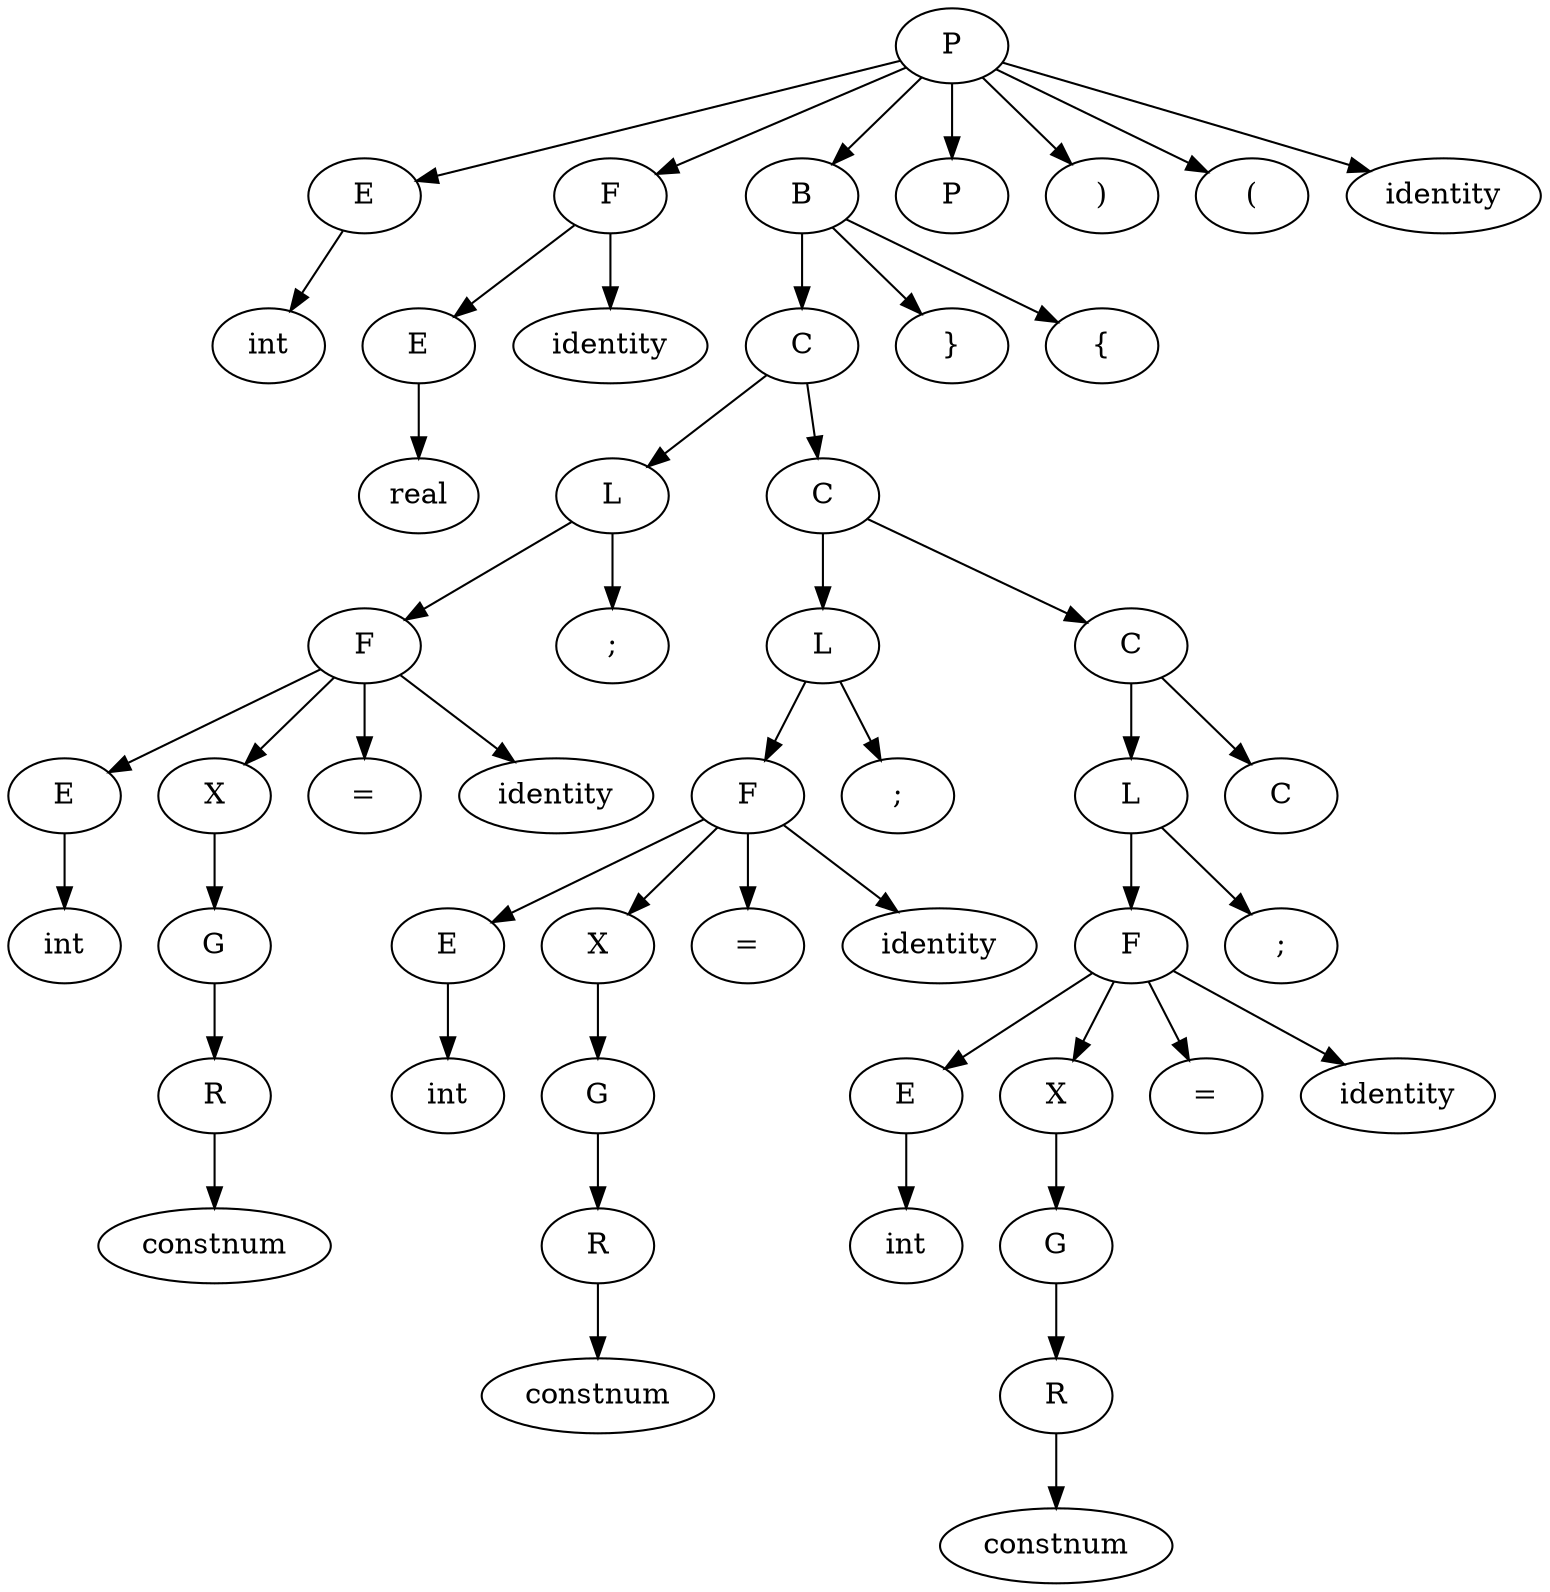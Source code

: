 // The Round Table
digraph {
	25 [label=E]
	0 [label=int]
	25 -> 0
	26 [label=E]
	3 [label=real]
	26 -> 3
	27 [label=F]
	4 [label=identity]
	27 -> 4
	26 [label=E]
	27 -> 26
	28 [label=E]
	7 [label=int]
	28 -> 7
	29 [label=R]
	10 [label=constnum]
	29 -> 10
	30 [label=G]
	29 [label=R]
	30 -> 29
	31 [label=X]
	30 [label=G]
	31 -> 30
	32 [label=F]
	31 [label=X]
	32 -> 31
	9 [label="="]
	32 -> 9
	8 [label=identity]
	32 -> 8
	28 [label=E]
	32 -> 28
	33 [label=L]
	11 [label=";"]
	33 -> 11
	32 [label=F]
	33 -> 32
	34 [label=E]
	12 [label=int]
	34 -> 12
	35 [label=R]
	15 [label=constnum]
	35 -> 15
	36 [label=G]
	35 [label=R]
	36 -> 35
	37 [label=X]
	36 [label=G]
	37 -> 36
	38 [label=F]
	37 [label=X]
	38 -> 37
	14 [label="="]
	38 -> 14
	13 [label=identity]
	38 -> 13
	34 [label=E]
	38 -> 34
	39 [label=L]
	16 [label=";"]
	39 -> 16
	38 [label=F]
	39 -> 38
	40 [label=E]
	17 [label=int]
	40 -> 17
	41 [label=R]
	20 [label=constnum]
	41 -> 20
	42 [label=G]
	41 [label=R]
	42 -> 41
	43 [label=X]
	42 [label=G]
	43 -> 42
	44 [label=F]
	43 [label=X]
	44 -> 43
	19 [label="="]
	44 -> 19
	18 [label=identity]
	44 -> 18
	40 [label=E]
	44 -> 40
	45 [label=L]
	21 [label=";"]
	45 -> 21
	44 [label=F]
	45 -> 44
	46 [label=C]
	47 [label=C]
	46 [label=C]
	47 -> 46
	45 [label=L]
	47 -> 45
	48 [label=C]
	47 [label=C]
	48 -> 47
	39 [label=L]
	48 -> 39
	49 [label=C]
	48 [label=C]
	49 -> 48
	33 [label=L]
	49 -> 33
	50 [label=B]
	22 [label="}"]
	50 -> 22
	49 [label=C]
	50 -> 49
	6 [label="{"]
	50 -> 6
	51 [label=P]
	52 [label=P]
	51 [label=P]
	52 -> 51
	50 [label=B]
	52 -> 50
	5 [label=")"]
	52 -> 5
	27 [label=F]
	52 -> 27
	2 [label="("]
	52 -> 2
	1 [label=identity]
	52 -> 1
	25 [label=E]
	52 -> 25
}
